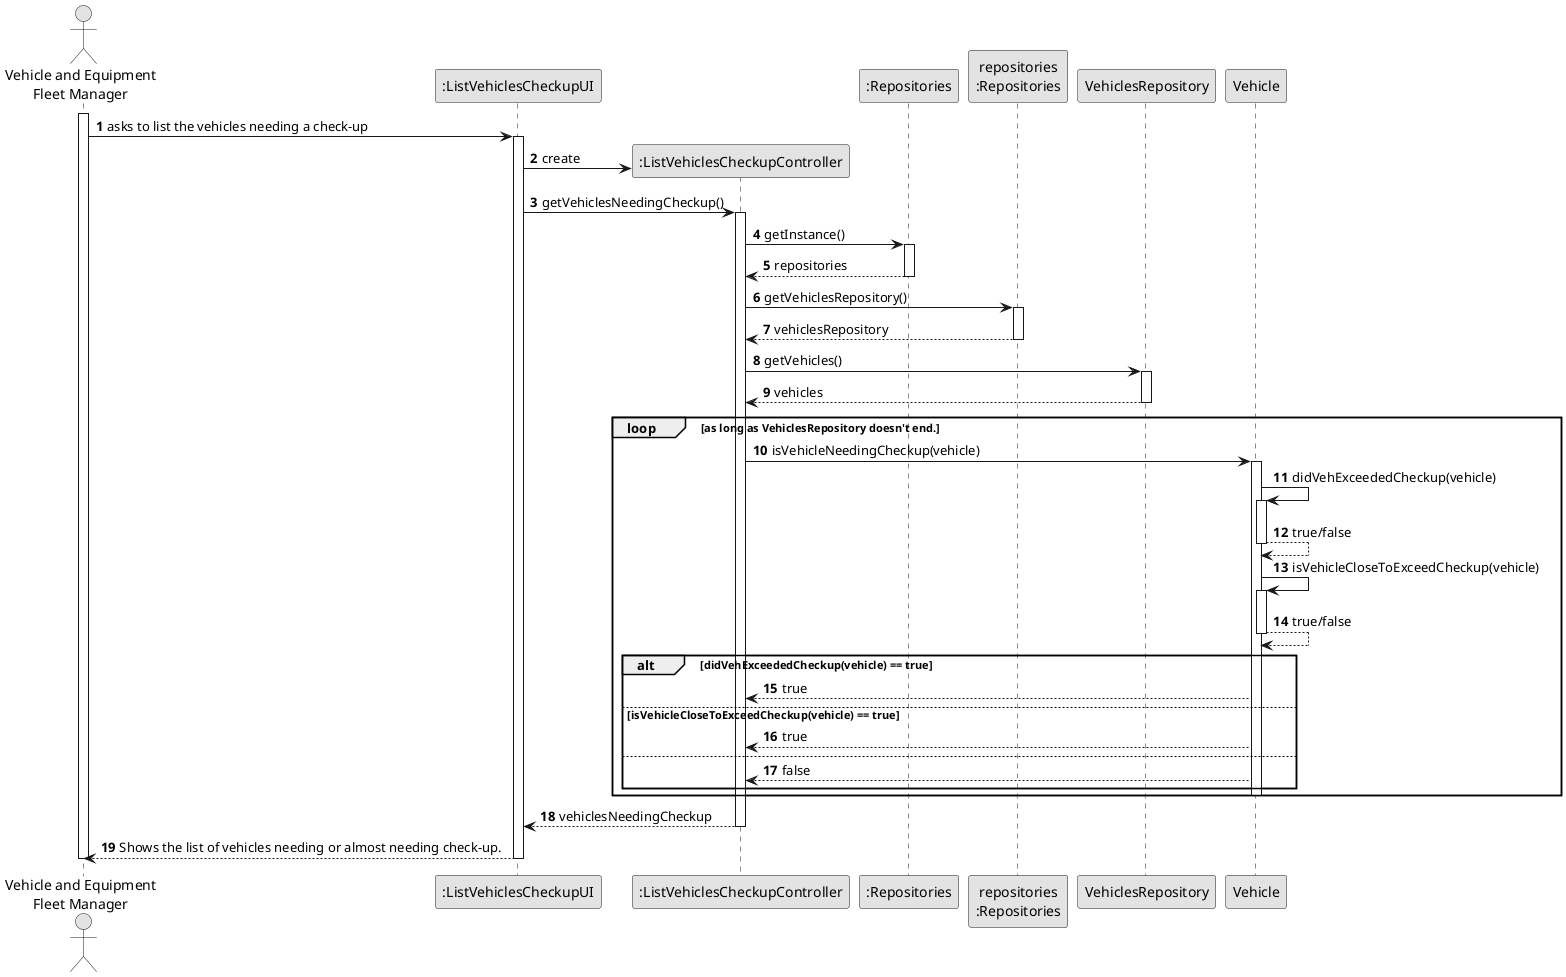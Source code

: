 @startuml
skinparam monochrome true
skinparam packageStyle rectangle
skinparam shadowing false

autonumber

'hide footbox
actor "Vehicle and Equipment\nFleet Manager" as ADM
participant ":ListVehiclesCheckupUI" as UI
participant ":ListVehiclesCheckupController" as CTRL
participant ":Repositories" as RepositorySingleton
participant "repositories\n:Repositories" as PLAT
participant "VehiclesRepository" as VehRepo
participant "Vehicle" as Veh

activate ADM
    ADM -> UI : asks to list the vehicles needing a check-up

    activate UI
        UI -> CTRL** : create
        UI -> CTRL : getVehiclesNeedingCheckup()

        activate CTRL

            CTRL -> RepositorySingleton : getInstance()

            activate RepositorySingleton
                RepositorySingleton --> CTRL: repositories
            deactivate RepositorySingleton

            CTRL -> PLAT : getVehiclesRepository()

            activate PLAT
                PLAT --> CTRL: vehiclesRepository
            deactivate PLAT

            CTRL -> VehRepo : getVehicles()

            activate VehRepo
                VehRepo --> CTRL : vehicles
            deactivate VehRepo

            loop as long as VehiclesRepository doesn't end.
                CTRL -> Veh : isVehicleNeedingCheckup(vehicle)

                activate Veh

                    Veh -> Veh : didVehExceededCheckup(vehicle)
                    activate Veh
                        Veh --> Veh : true/false
                    deactivate Veh

                    Veh -> Veh : isVehicleCloseToExceedCheckup(vehicle)

                    activate Veh
                        Veh --> Veh : true/false
                    deactivate Veh

                    alt didVehExceededCheckup(vehicle) == true
                        Veh --> CTRL : true
                    else isVehicleCloseToExceedCheckup(vehicle) == true
                        Veh --> CTRL : true
                    else
                        Veh --> CTRL : false
                    end

                deactivate Veh

            end

            CTRL --> UI : vehiclesNeedingCheckup
        deactivate CTRL

        UI --> ADM : Shows the list of vehicles needing or almost needing check-up.
    deactivate UI

deactivate ADM

@enduml